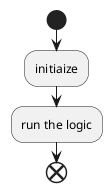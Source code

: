 {
  "sha1": "7bgmyi3rswrc5qsfyc6pz65lxug2g86",
  "insertion": {
    "when": "2024-05-30T20:48:21.158Z",
    "user": "plantuml@gmail.com"
  }
}
@startuml
start
:initiaize;
@pause
var a=1;
var b=2;
var c=3; not in plantuml because "//" after with space
@unpause
:run the logic;
@pause
a=b;
@unpause
end
@enduml
